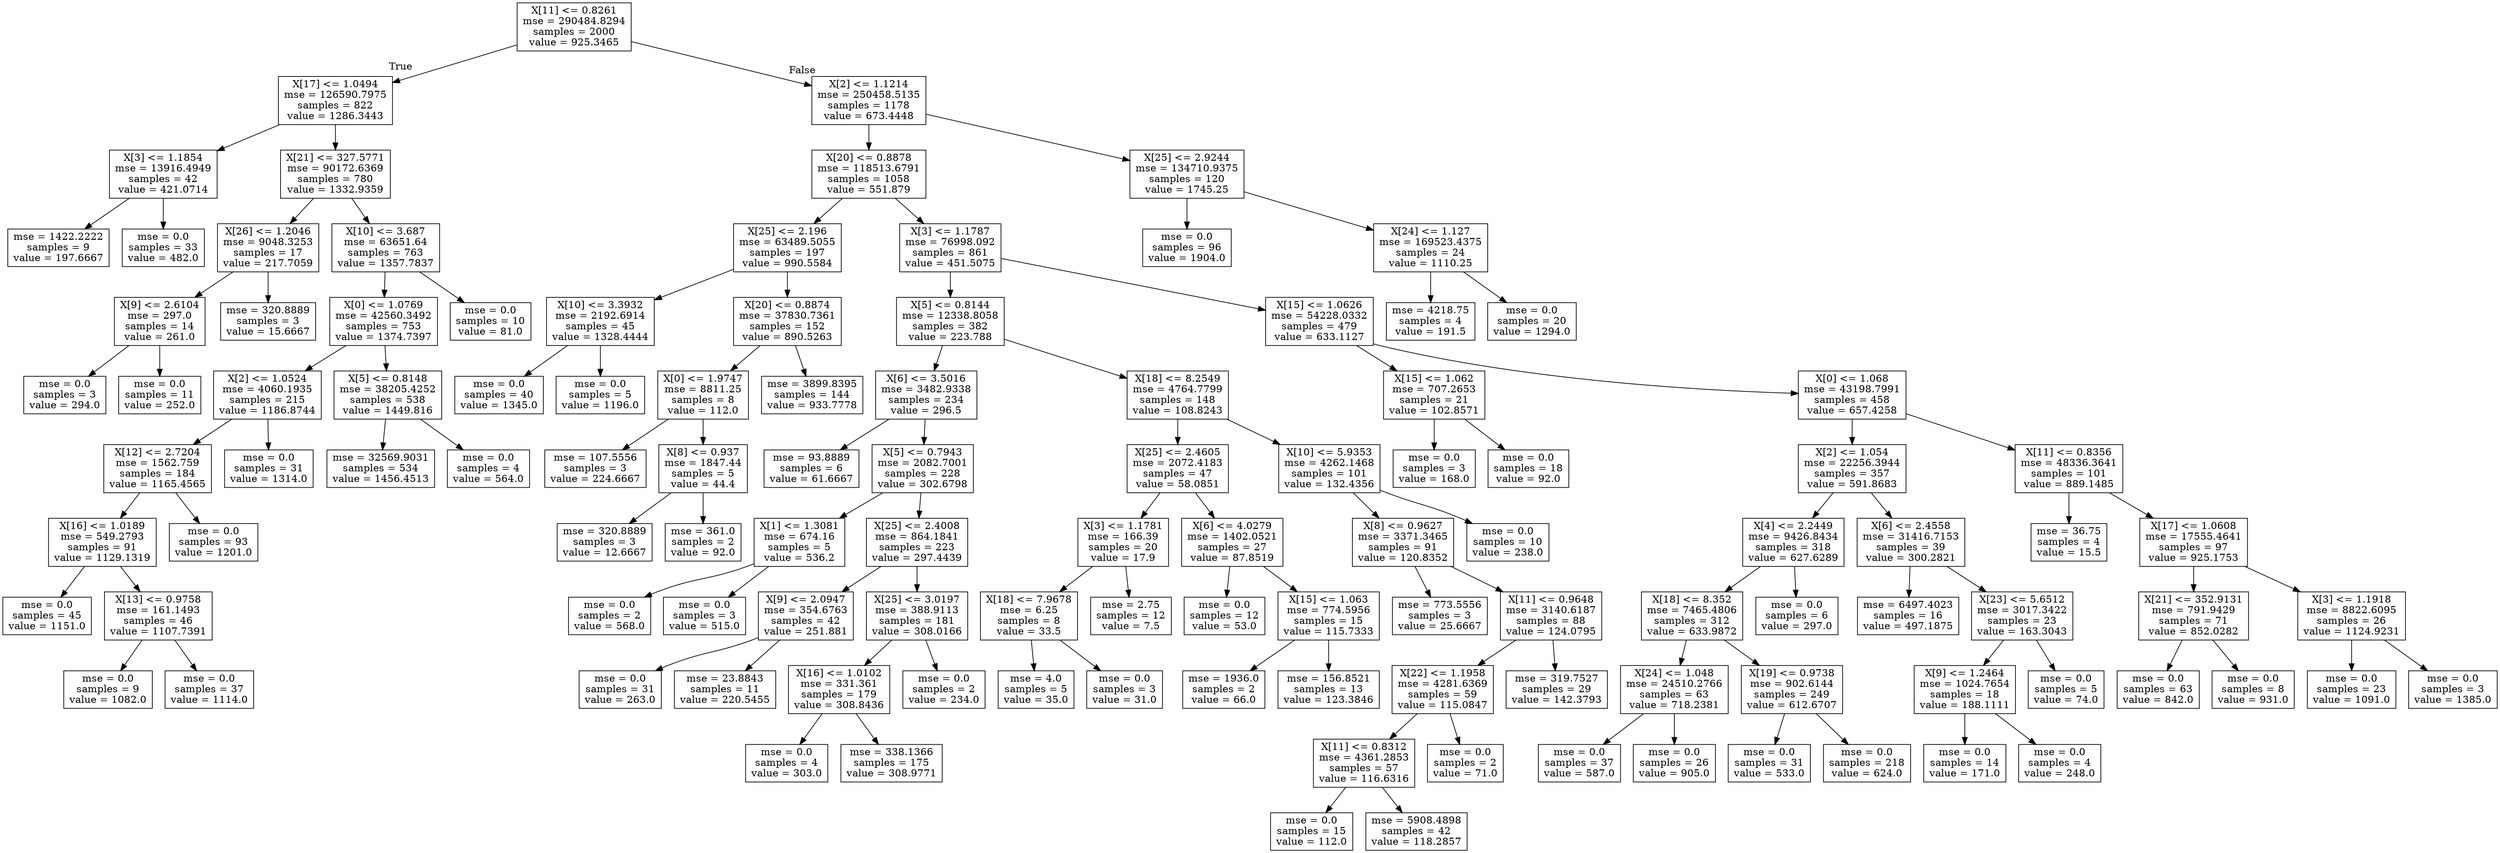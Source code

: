 digraph Tree {
node [shape=box] ;
0 [label="X[11] <= 0.8261\nmse = 290484.8294\nsamples = 2000\nvalue = 925.3465"] ;
1 [label="X[17] <= 1.0494\nmse = 126590.7975\nsamples = 822\nvalue = 1286.3443"] ;
0 -> 1 [labeldistance=2.5, labelangle=45, headlabel="True"] ;
2 [label="X[3] <= 1.1854\nmse = 13916.4949\nsamples = 42\nvalue = 421.0714"] ;
1 -> 2 ;
3 [label="mse = 1422.2222\nsamples = 9\nvalue = 197.6667"] ;
2 -> 3 ;
4 [label="mse = 0.0\nsamples = 33\nvalue = 482.0"] ;
2 -> 4 ;
5 [label="X[21] <= 327.5771\nmse = 90172.6369\nsamples = 780\nvalue = 1332.9359"] ;
1 -> 5 ;
6 [label="X[26] <= 1.2046\nmse = 9048.3253\nsamples = 17\nvalue = 217.7059"] ;
5 -> 6 ;
7 [label="X[9] <= 2.6104\nmse = 297.0\nsamples = 14\nvalue = 261.0"] ;
6 -> 7 ;
8 [label="mse = 0.0\nsamples = 3\nvalue = 294.0"] ;
7 -> 8 ;
9 [label="mse = 0.0\nsamples = 11\nvalue = 252.0"] ;
7 -> 9 ;
10 [label="mse = 320.8889\nsamples = 3\nvalue = 15.6667"] ;
6 -> 10 ;
11 [label="X[10] <= 3.687\nmse = 63651.64\nsamples = 763\nvalue = 1357.7837"] ;
5 -> 11 ;
12 [label="X[0] <= 1.0769\nmse = 42560.3492\nsamples = 753\nvalue = 1374.7397"] ;
11 -> 12 ;
13 [label="X[2] <= 1.0524\nmse = 4060.1935\nsamples = 215\nvalue = 1186.8744"] ;
12 -> 13 ;
14 [label="X[12] <= 2.7204\nmse = 1562.759\nsamples = 184\nvalue = 1165.4565"] ;
13 -> 14 ;
15 [label="X[16] <= 1.0189\nmse = 549.2793\nsamples = 91\nvalue = 1129.1319"] ;
14 -> 15 ;
16 [label="mse = 0.0\nsamples = 45\nvalue = 1151.0"] ;
15 -> 16 ;
17 [label="X[13] <= 0.9758\nmse = 161.1493\nsamples = 46\nvalue = 1107.7391"] ;
15 -> 17 ;
18 [label="mse = 0.0\nsamples = 9\nvalue = 1082.0"] ;
17 -> 18 ;
19 [label="mse = 0.0\nsamples = 37\nvalue = 1114.0"] ;
17 -> 19 ;
20 [label="mse = 0.0\nsamples = 93\nvalue = 1201.0"] ;
14 -> 20 ;
21 [label="mse = 0.0\nsamples = 31\nvalue = 1314.0"] ;
13 -> 21 ;
22 [label="X[5] <= 0.8148\nmse = 38205.4252\nsamples = 538\nvalue = 1449.816"] ;
12 -> 22 ;
23 [label="mse = 32569.9031\nsamples = 534\nvalue = 1456.4513"] ;
22 -> 23 ;
24 [label="mse = 0.0\nsamples = 4\nvalue = 564.0"] ;
22 -> 24 ;
25 [label="mse = 0.0\nsamples = 10\nvalue = 81.0"] ;
11 -> 25 ;
26 [label="X[2] <= 1.1214\nmse = 250458.5135\nsamples = 1178\nvalue = 673.4448"] ;
0 -> 26 [labeldistance=2.5, labelangle=-45, headlabel="False"] ;
27 [label="X[20] <= 0.8878\nmse = 118513.6791\nsamples = 1058\nvalue = 551.879"] ;
26 -> 27 ;
28 [label="X[25] <= 2.196\nmse = 63489.5055\nsamples = 197\nvalue = 990.5584"] ;
27 -> 28 ;
29 [label="X[10] <= 3.3932\nmse = 2192.6914\nsamples = 45\nvalue = 1328.4444"] ;
28 -> 29 ;
30 [label="mse = 0.0\nsamples = 40\nvalue = 1345.0"] ;
29 -> 30 ;
31 [label="mse = 0.0\nsamples = 5\nvalue = 1196.0"] ;
29 -> 31 ;
32 [label="X[20] <= 0.8874\nmse = 37830.7361\nsamples = 152\nvalue = 890.5263"] ;
28 -> 32 ;
33 [label="X[0] <= 1.9747\nmse = 8811.25\nsamples = 8\nvalue = 112.0"] ;
32 -> 33 ;
34 [label="mse = 107.5556\nsamples = 3\nvalue = 224.6667"] ;
33 -> 34 ;
35 [label="X[8] <= 0.937\nmse = 1847.44\nsamples = 5\nvalue = 44.4"] ;
33 -> 35 ;
36 [label="mse = 320.8889\nsamples = 3\nvalue = 12.6667"] ;
35 -> 36 ;
37 [label="mse = 361.0\nsamples = 2\nvalue = 92.0"] ;
35 -> 37 ;
38 [label="mse = 3899.8395\nsamples = 144\nvalue = 933.7778"] ;
32 -> 38 ;
39 [label="X[3] <= 1.1787\nmse = 76998.092\nsamples = 861\nvalue = 451.5075"] ;
27 -> 39 ;
40 [label="X[5] <= 0.8144\nmse = 12338.8058\nsamples = 382\nvalue = 223.788"] ;
39 -> 40 ;
41 [label="X[6] <= 3.5016\nmse = 3482.9338\nsamples = 234\nvalue = 296.5"] ;
40 -> 41 ;
42 [label="mse = 93.8889\nsamples = 6\nvalue = 61.6667"] ;
41 -> 42 ;
43 [label="X[5] <= 0.7943\nmse = 2082.7001\nsamples = 228\nvalue = 302.6798"] ;
41 -> 43 ;
44 [label="X[1] <= 1.3081\nmse = 674.16\nsamples = 5\nvalue = 536.2"] ;
43 -> 44 ;
45 [label="mse = 0.0\nsamples = 2\nvalue = 568.0"] ;
44 -> 45 ;
46 [label="mse = 0.0\nsamples = 3\nvalue = 515.0"] ;
44 -> 46 ;
47 [label="X[25] <= 2.4008\nmse = 864.1841\nsamples = 223\nvalue = 297.4439"] ;
43 -> 47 ;
48 [label="X[9] <= 2.0947\nmse = 354.6763\nsamples = 42\nvalue = 251.881"] ;
47 -> 48 ;
49 [label="mse = 0.0\nsamples = 31\nvalue = 263.0"] ;
48 -> 49 ;
50 [label="mse = 23.8843\nsamples = 11\nvalue = 220.5455"] ;
48 -> 50 ;
51 [label="X[25] <= 3.0197\nmse = 388.9113\nsamples = 181\nvalue = 308.0166"] ;
47 -> 51 ;
52 [label="X[16] <= 1.0102\nmse = 331.361\nsamples = 179\nvalue = 308.8436"] ;
51 -> 52 ;
53 [label="mse = 0.0\nsamples = 4\nvalue = 303.0"] ;
52 -> 53 ;
54 [label="mse = 338.1366\nsamples = 175\nvalue = 308.9771"] ;
52 -> 54 ;
55 [label="mse = 0.0\nsamples = 2\nvalue = 234.0"] ;
51 -> 55 ;
56 [label="X[18] <= 8.2549\nmse = 4764.7799\nsamples = 148\nvalue = 108.8243"] ;
40 -> 56 ;
57 [label="X[25] <= 2.4605\nmse = 2072.4183\nsamples = 47\nvalue = 58.0851"] ;
56 -> 57 ;
58 [label="X[3] <= 1.1781\nmse = 166.39\nsamples = 20\nvalue = 17.9"] ;
57 -> 58 ;
59 [label="X[18] <= 7.9678\nmse = 6.25\nsamples = 8\nvalue = 33.5"] ;
58 -> 59 ;
60 [label="mse = 4.0\nsamples = 5\nvalue = 35.0"] ;
59 -> 60 ;
61 [label="mse = 0.0\nsamples = 3\nvalue = 31.0"] ;
59 -> 61 ;
62 [label="mse = 2.75\nsamples = 12\nvalue = 7.5"] ;
58 -> 62 ;
63 [label="X[6] <= 4.0279\nmse = 1402.0521\nsamples = 27\nvalue = 87.8519"] ;
57 -> 63 ;
64 [label="mse = 0.0\nsamples = 12\nvalue = 53.0"] ;
63 -> 64 ;
65 [label="X[15] <= 1.063\nmse = 774.5956\nsamples = 15\nvalue = 115.7333"] ;
63 -> 65 ;
66 [label="mse = 1936.0\nsamples = 2\nvalue = 66.0"] ;
65 -> 66 ;
67 [label="mse = 156.8521\nsamples = 13\nvalue = 123.3846"] ;
65 -> 67 ;
68 [label="X[10] <= 5.9353\nmse = 4262.1468\nsamples = 101\nvalue = 132.4356"] ;
56 -> 68 ;
69 [label="X[8] <= 0.9627\nmse = 3371.3465\nsamples = 91\nvalue = 120.8352"] ;
68 -> 69 ;
70 [label="mse = 773.5556\nsamples = 3\nvalue = 25.6667"] ;
69 -> 70 ;
71 [label="X[11] <= 0.9648\nmse = 3140.6187\nsamples = 88\nvalue = 124.0795"] ;
69 -> 71 ;
72 [label="X[22] <= 1.1958\nmse = 4281.6369\nsamples = 59\nvalue = 115.0847"] ;
71 -> 72 ;
73 [label="X[11] <= 0.8312\nmse = 4361.2853\nsamples = 57\nvalue = 116.6316"] ;
72 -> 73 ;
74 [label="mse = 0.0\nsamples = 15\nvalue = 112.0"] ;
73 -> 74 ;
75 [label="mse = 5908.4898\nsamples = 42\nvalue = 118.2857"] ;
73 -> 75 ;
76 [label="mse = 0.0\nsamples = 2\nvalue = 71.0"] ;
72 -> 76 ;
77 [label="mse = 319.7527\nsamples = 29\nvalue = 142.3793"] ;
71 -> 77 ;
78 [label="mse = 0.0\nsamples = 10\nvalue = 238.0"] ;
68 -> 78 ;
79 [label="X[15] <= 1.0626\nmse = 54228.0332\nsamples = 479\nvalue = 633.1127"] ;
39 -> 79 ;
80 [label="X[15] <= 1.062\nmse = 707.2653\nsamples = 21\nvalue = 102.8571"] ;
79 -> 80 ;
81 [label="mse = 0.0\nsamples = 3\nvalue = 168.0"] ;
80 -> 81 ;
82 [label="mse = 0.0\nsamples = 18\nvalue = 92.0"] ;
80 -> 82 ;
83 [label="X[0] <= 1.068\nmse = 43198.7991\nsamples = 458\nvalue = 657.4258"] ;
79 -> 83 ;
84 [label="X[2] <= 1.054\nmse = 22256.3944\nsamples = 357\nvalue = 591.8683"] ;
83 -> 84 ;
85 [label="X[4] <= 2.2449\nmse = 9426.8434\nsamples = 318\nvalue = 627.6289"] ;
84 -> 85 ;
86 [label="X[18] <= 8.352\nmse = 7465.4806\nsamples = 312\nvalue = 633.9872"] ;
85 -> 86 ;
87 [label="X[24] <= 1.048\nmse = 24510.2766\nsamples = 63\nvalue = 718.2381"] ;
86 -> 87 ;
88 [label="mse = 0.0\nsamples = 37\nvalue = 587.0"] ;
87 -> 88 ;
89 [label="mse = 0.0\nsamples = 26\nvalue = 905.0"] ;
87 -> 89 ;
90 [label="X[19] <= 0.9738\nmse = 902.6144\nsamples = 249\nvalue = 612.6707"] ;
86 -> 90 ;
91 [label="mse = 0.0\nsamples = 31\nvalue = 533.0"] ;
90 -> 91 ;
92 [label="mse = 0.0\nsamples = 218\nvalue = 624.0"] ;
90 -> 92 ;
93 [label="mse = 0.0\nsamples = 6\nvalue = 297.0"] ;
85 -> 93 ;
94 [label="X[6] <= 2.4558\nmse = 31416.7153\nsamples = 39\nvalue = 300.2821"] ;
84 -> 94 ;
95 [label="mse = 6497.4023\nsamples = 16\nvalue = 497.1875"] ;
94 -> 95 ;
96 [label="X[23] <= 5.6512\nmse = 3017.3422\nsamples = 23\nvalue = 163.3043"] ;
94 -> 96 ;
97 [label="X[9] <= 1.2464\nmse = 1024.7654\nsamples = 18\nvalue = 188.1111"] ;
96 -> 97 ;
98 [label="mse = 0.0\nsamples = 14\nvalue = 171.0"] ;
97 -> 98 ;
99 [label="mse = 0.0\nsamples = 4\nvalue = 248.0"] ;
97 -> 99 ;
100 [label="mse = 0.0\nsamples = 5\nvalue = 74.0"] ;
96 -> 100 ;
101 [label="X[11] <= 0.8356\nmse = 48336.3641\nsamples = 101\nvalue = 889.1485"] ;
83 -> 101 ;
102 [label="mse = 36.75\nsamples = 4\nvalue = 15.5"] ;
101 -> 102 ;
103 [label="X[17] <= 1.0608\nmse = 17555.4641\nsamples = 97\nvalue = 925.1753"] ;
101 -> 103 ;
104 [label="X[21] <= 352.9131\nmse = 791.9429\nsamples = 71\nvalue = 852.0282"] ;
103 -> 104 ;
105 [label="mse = 0.0\nsamples = 63\nvalue = 842.0"] ;
104 -> 105 ;
106 [label="mse = 0.0\nsamples = 8\nvalue = 931.0"] ;
104 -> 106 ;
107 [label="X[3] <= 1.1918\nmse = 8822.6095\nsamples = 26\nvalue = 1124.9231"] ;
103 -> 107 ;
108 [label="mse = 0.0\nsamples = 23\nvalue = 1091.0"] ;
107 -> 108 ;
109 [label="mse = 0.0\nsamples = 3\nvalue = 1385.0"] ;
107 -> 109 ;
110 [label="X[25] <= 2.9244\nmse = 134710.9375\nsamples = 120\nvalue = 1745.25"] ;
26 -> 110 ;
111 [label="mse = 0.0\nsamples = 96\nvalue = 1904.0"] ;
110 -> 111 ;
112 [label="X[24] <= 1.127\nmse = 169523.4375\nsamples = 24\nvalue = 1110.25"] ;
110 -> 112 ;
113 [label="mse = 4218.75\nsamples = 4\nvalue = 191.5"] ;
112 -> 113 ;
114 [label="mse = 0.0\nsamples = 20\nvalue = 1294.0"] ;
112 -> 114 ;
}